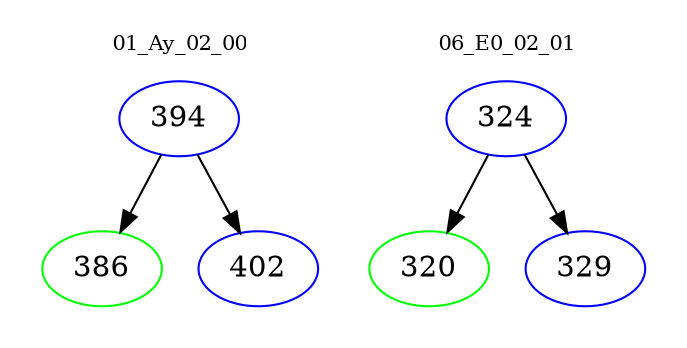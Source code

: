 digraph{
subgraph cluster_0 {
color = white
label = "01_Ay_02_00";
fontsize=10;
T0_394 [label="394", color="blue"]
T0_394 -> T0_386 [color="black"]
T0_386 [label="386", color="green"]
T0_394 -> T0_402 [color="black"]
T0_402 [label="402", color="blue"]
}
subgraph cluster_1 {
color = white
label = "06_E0_02_01";
fontsize=10;
T1_324 [label="324", color="blue"]
T1_324 -> T1_320 [color="black"]
T1_320 [label="320", color="green"]
T1_324 -> T1_329 [color="black"]
T1_329 [label="329", color="blue"]
}
}
